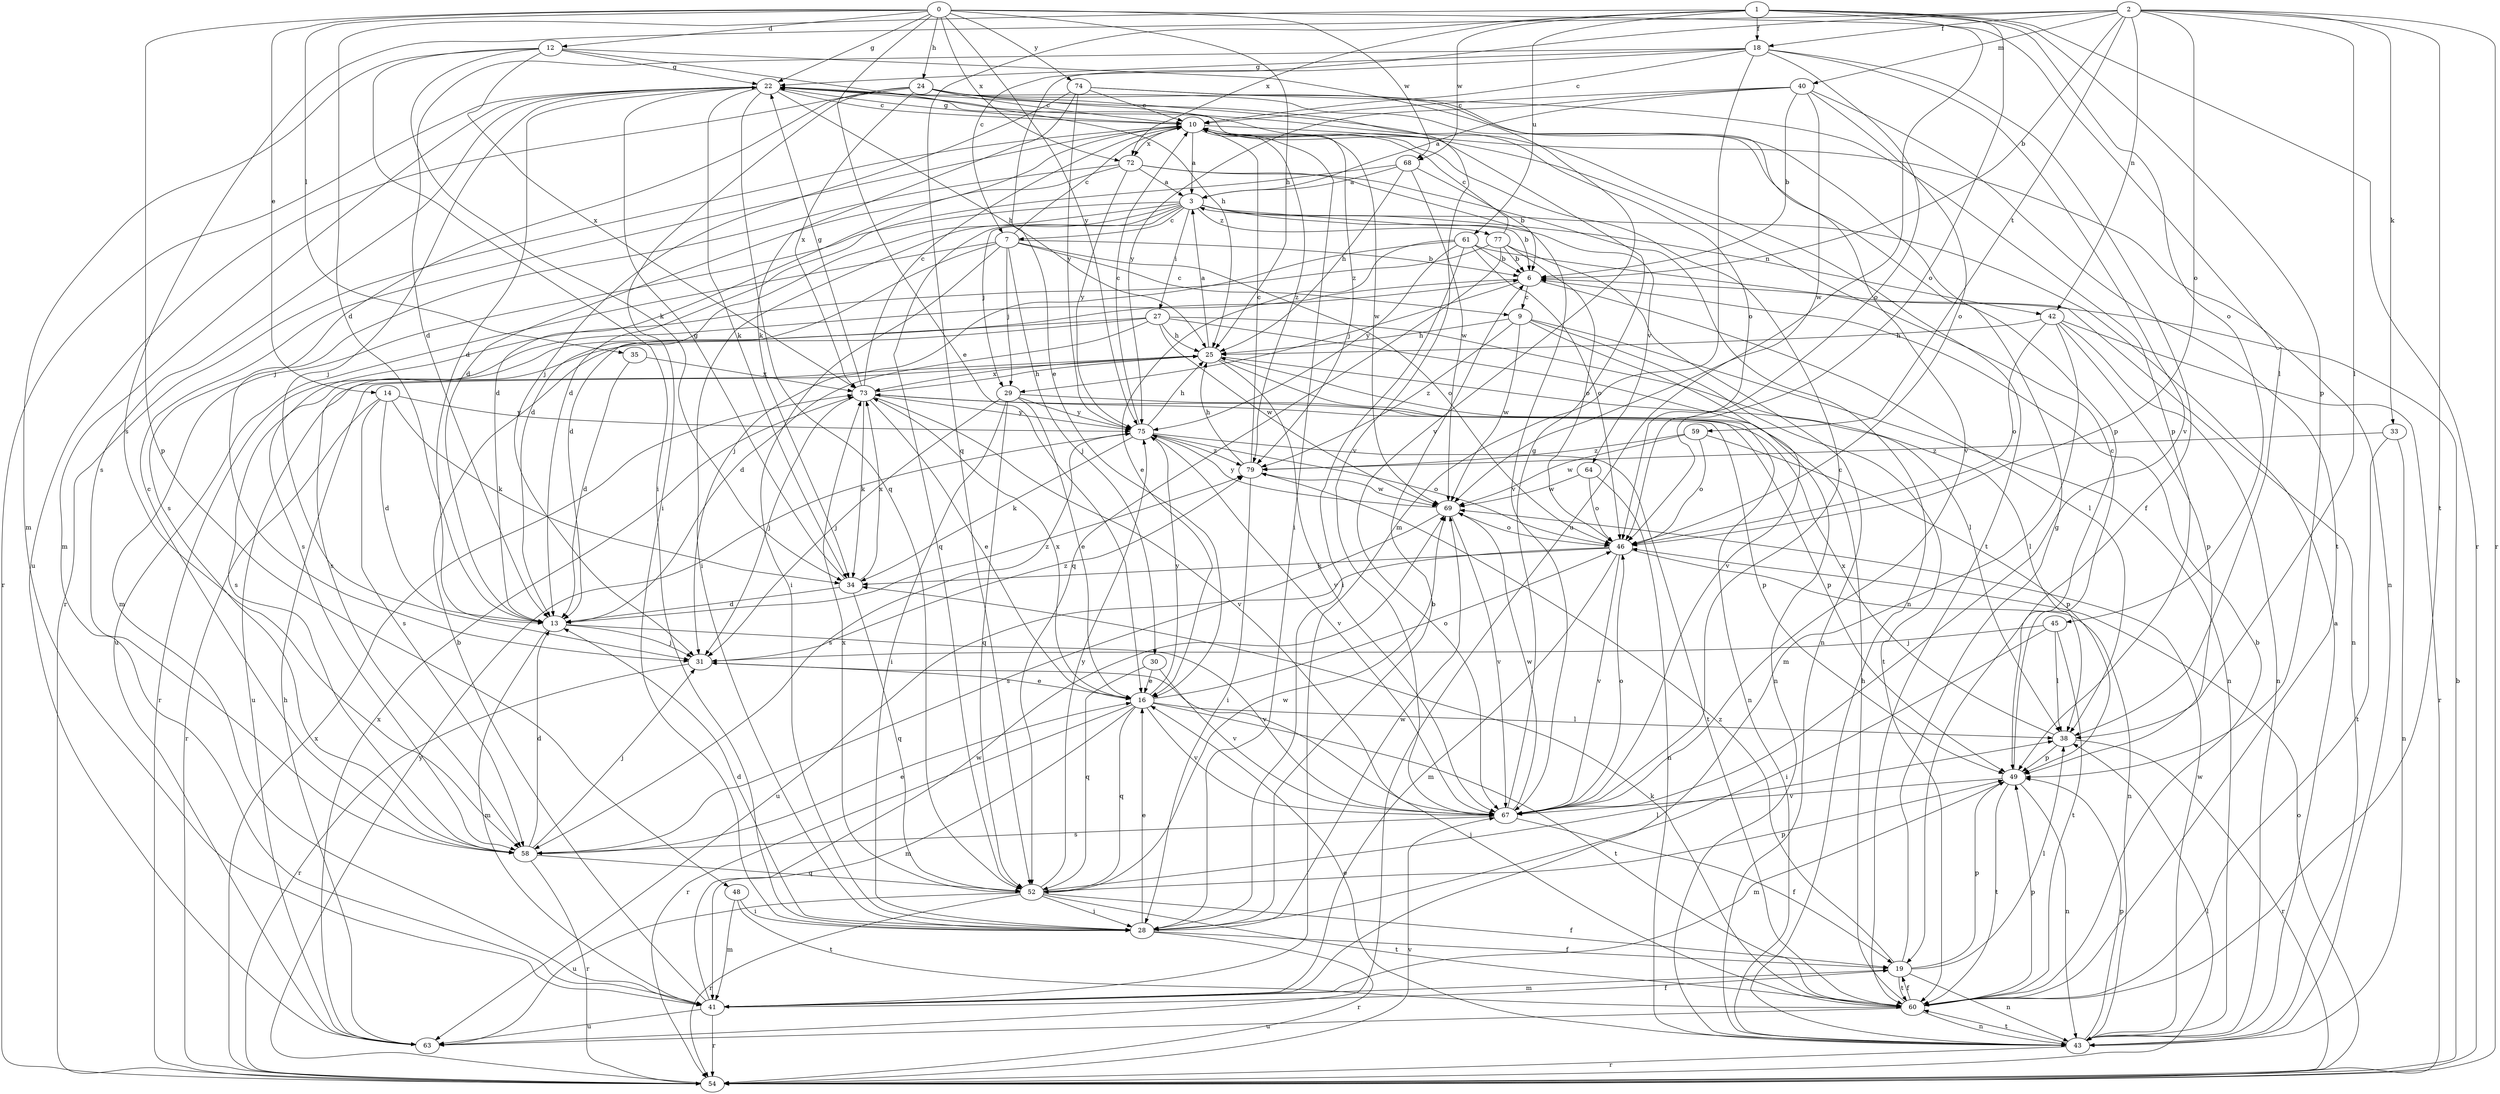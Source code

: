 strict digraph  {
0;
1;
2;
3;
6;
7;
9;
10;
12;
13;
14;
16;
18;
19;
22;
24;
25;
27;
28;
29;
30;
31;
33;
34;
35;
38;
40;
41;
42;
43;
45;
46;
48;
49;
52;
54;
58;
59;
60;
61;
63;
64;
67;
68;
69;
72;
73;
74;
75;
77;
79;
0 -> 12  [label=d];
0 -> 14  [label=e];
0 -> 16  [label=e];
0 -> 22  [label=g];
0 -> 24  [label=h];
0 -> 25  [label=h];
0 -> 35  [label=l];
0 -> 38  [label=l];
0 -> 48  [label=p];
0 -> 68  [label=w];
0 -> 72  [label=x];
0 -> 74  [label=y];
0 -> 75  [label=y];
1 -> 13  [label=d];
1 -> 18  [label=f];
1 -> 45  [label=o];
1 -> 46  [label=o];
1 -> 49  [label=p];
1 -> 52  [label=q];
1 -> 54  [label=r];
1 -> 61  [label=u];
1 -> 63  [label=u];
1 -> 68  [label=w];
1 -> 72  [label=x];
2 -> 6  [label=b];
2 -> 7  [label=c];
2 -> 18  [label=f];
2 -> 33  [label=k];
2 -> 38  [label=l];
2 -> 40  [label=m];
2 -> 42  [label=n];
2 -> 46  [label=o];
2 -> 54  [label=r];
2 -> 58  [label=s];
2 -> 59  [label=t];
2 -> 60  [label=t];
3 -> 6  [label=b];
3 -> 7  [label=c];
3 -> 13  [label=d];
3 -> 27  [label=i];
3 -> 28  [label=i];
3 -> 29  [label=j];
3 -> 41  [label=m];
3 -> 42  [label=n];
3 -> 52  [label=q];
3 -> 64  [label=v];
3 -> 77  [label=z];
6 -> 9  [label=c];
6 -> 29  [label=j];
6 -> 38  [label=l];
6 -> 58  [label=s];
7 -> 6  [label=b];
7 -> 9  [label=c];
7 -> 10  [label=c];
7 -> 13  [label=d];
7 -> 28  [label=i];
7 -> 29  [label=j];
7 -> 30  [label=j];
7 -> 46  [label=o];
7 -> 63  [label=u];
9 -> 25  [label=h];
9 -> 43  [label=n];
9 -> 60  [label=t];
9 -> 67  [label=v];
9 -> 69  [label=w];
9 -> 79  [label=z];
10 -> 3  [label=a];
10 -> 13  [label=d];
10 -> 22  [label=g];
10 -> 28  [label=i];
10 -> 43  [label=n];
10 -> 54  [label=r];
10 -> 69  [label=w];
10 -> 72  [label=x];
10 -> 79  [label=z];
12 -> 22  [label=g];
12 -> 25  [label=h];
12 -> 28  [label=i];
12 -> 34  [label=k];
12 -> 41  [label=m];
12 -> 67  [label=v];
12 -> 73  [label=x];
13 -> 31  [label=j];
13 -> 41  [label=m];
13 -> 67  [label=v];
13 -> 79  [label=z];
14 -> 13  [label=d];
14 -> 34  [label=k];
14 -> 54  [label=r];
14 -> 58  [label=s];
14 -> 75  [label=y];
16 -> 38  [label=l];
16 -> 41  [label=m];
16 -> 46  [label=o];
16 -> 52  [label=q];
16 -> 54  [label=r];
16 -> 60  [label=t];
16 -> 67  [label=v];
16 -> 73  [label=x];
16 -> 75  [label=y];
18 -> 10  [label=c];
18 -> 13  [label=d];
18 -> 16  [label=e];
18 -> 19  [label=f];
18 -> 22  [label=g];
18 -> 41  [label=m];
18 -> 46  [label=o];
18 -> 67  [label=v];
19 -> 22  [label=g];
19 -> 38  [label=l];
19 -> 41  [label=m];
19 -> 43  [label=n];
19 -> 49  [label=p];
19 -> 60  [label=t];
19 -> 79  [label=z];
22 -> 10  [label=c];
22 -> 13  [label=d];
22 -> 25  [label=h];
22 -> 31  [label=j];
22 -> 34  [label=k];
22 -> 41  [label=m];
22 -> 46  [label=o];
22 -> 52  [label=q];
22 -> 54  [label=r];
22 -> 58  [label=s];
22 -> 60  [label=t];
24 -> 10  [label=c];
24 -> 28  [label=i];
24 -> 31  [label=j];
24 -> 49  [label=p];
24 -> 63  [label=u];
24 -> 67  [label=v];
24 -> 73  [label=x];
24 -> 79  [label=z];
25 -> 3  [label=a];
25 -> 38  [label=l];
25 -> 43  [label=n];
25 -> 63  [label=u];
25 -> 67  [label=v];
25 -> 73  [label=x];
27 -> 13  [label=d];
27 -> 25  [label=h];
27 -> 38  [label=l];
27 -> 43  [label=n];
27 -> 54  [label=r];
27 -> 58  [label=s];
27 -> 69  [label=w];
28 -> 6  [label=b];
28 -> 13  [label=d];
28 -> 16  [label=e];
28 -> 19  [label=f];
28 -> 54  [label=r];
28 -> 69  [label=w];
29 -> 16  [label=e];
29 -> 28  [label=i];
29 -> 31  [label=j];
29 -> 49  [label=p];
29 -> 52  [label=q];
29 -> 75  [label=y];
30 -> 16  [label=e];
30 -> 52  [label=q];
30 -> 67  [label=v];
31 -> 16  [label=e];
31 -> 54  [label=r];
31 -> 79  [label=z];
33 -> 43  [label=n];
33 -> 60  [label=t];
33 -> 79  [label=z];
34 -> 13  [label=d];
34 -> 22  [label=g];
34 -> 52  [label=q];
34 -> 73  [label=x];
35 -> 13  [label=d];
35 -> 73  [label=x];
38 -> 49  [label=p];
38 -> 54  [label=r];
38 -> 73  [label=x];
40 -> 3  [label=a];
40 -> 6  [label=b];
40 -> 10  [label=c];
40 -> 46  [label=o];
40 -> 60  [label=t];
40 -> 69  [label=w];
40 -> 75  [label=y];
41 -> 6  [label=b];
41 -> 19  [label=f];
41 -> 54  [label=r];
41 -> 63  [label=u];
41 -> 69  [label=w];
42 -> 25  [label=h];
42 -> 41  [label=m];
42 -> 43  [label=n];
42 -> 46  [label=o];
42 -> 49  [label=p];
42 -> 54  [label=r];
43 -> 3  [label=a];
43 -> 16  [label=e];
43 -> 49  [label=p];
43 -> 54  [label=r];
43 -> 60  [label=t];
43 -> 69  [label=w];
45 -> 28  [label=i];
45 -> 31  [label=j];
45 -> 38  [label=l];
45 -> 60  [label=t];
46 -> 34  [label=k];
46 -> 41  [label=m];
46 -> 43  [label=n];
46 -> 63  [label=u];
46 -> 67  [label=v];
48 -> 28  [label=i];
48 -> 41  [label=m];
48 -> 60  [label=t];
49 -> 10  [label=c];
49 -> 41  [label=m];
49 -> 43  [label=n];
49 -> 60  [label=t];
49 -> 67  [label=v];
52 -> 19  [label=f];
52 -> 28  [label=i];
52 -> 38  [label=l];
52 -> 49  [label=p];
52 -> 54  [label=r];
52 -> 60  [label=t];
52 -> 63  [label=u];
52 -> 69  [label=w];
52 -> 73  [label=x];
52 -> 75  [label=y];
54 -> 6  [label=b];
54 -> 38  [label=l];
54 -> 46  [label=o];
54 -> 67  [label=v];
54 -> 73  [label=x];
54 -> 75  [label=y];
58 -> 10  [label=c];
58 -> 13  [label=d];
58 -> 16  [label=e];
58 -> 31  [label=j];
58 -> 52  [label=q];
58 -> 54  [label=r];
59 -> 46  [label=o];
59 -> 49  [label=p];
59 -> 69  [label=w];
59 -> 79  [label=z];
60 -> 6  [label=b];
60 -> 19  [label=f];
60 -> 25  [label=h];
60 -> 31  [label=j];
60 -> 34  [label=k];
60 -> 43  [label=n];
60 -> 49  [label=p];
60 -> 63  [label=u];
61 -> 6  [label=b];
61 -> 16  [label=e];
61 -> 28  [label=i];
61 -> 31  [label=j];
61 -> 43  [label=n];
61 -> 46  [label=o];
61 -> 75  [label=y];
63 -> 25  [label=h];
63 -> 73  [label=x];
64 -> 43  [label=n];
64 -> 46  [label=o];
64 -> 69  [label=w];
67 -> 10  [label=c];
67 -> 19  [label=f];
67 -> 22  [label=g];
67 -> 46  [label=o];
67 -> 58  [label=s];
67 -> 69  [label=w];
68 -> 3  [label=a];
68 -> 6  [label=b];
68 -> 13  [label=d];
68 -> 25  [label=h];
68 -> 69  [label=w];
69 -> 46  [label=o];
69 -> 58  [label=s];
69 -> 67  [label=v];
69 -> 75  [label=y];
72 -> 3  [label=a];
72 -> 13  [label=d];
72 -> 43  [label=n];
72 -> 58  [label=s];
72 -> 67  [label=v];
72 -> 75  [label=y];
73 -> 10  [label=c];
73 -> 16  [label=e];
73 -> 22  [label=g];
73 -> 25  [label=h];
73 -> 31  [label=j];
73 -> 34  [label=k];
73 -> 49  [label=p];
73 -> 67  [label=v];
73 -> 75  [label=y];
74 -> 10  [label=c];
74 -> 31  [label=j];
74 -> 34  [label=k];
74 -> 49  [label=p];
74 -> 67  [label=v];
74 -> 75  [label=y];
75 -> 10  [label=c];
75 -> 25  [label=h];
75 -> 34  [label=k];
75 -> 46  [label=o];
75 -> 58  [label=s];
75 -> 60  [label=t];
75 -> 67  [label=v];
75 -> 79  [label=z];
77 -> 6  [label=b];
77 -> 10  [label=c];
77 -> 43  [label=n];
77 -> 46  [label=o];
77 -> 52  [label=q];
77 -> 58  [label=s];
79 -> 10  [label=c];
79 -> 25  [label=h];
79 -> 28  [label=i];
79 -> 69  [label=w];
}
